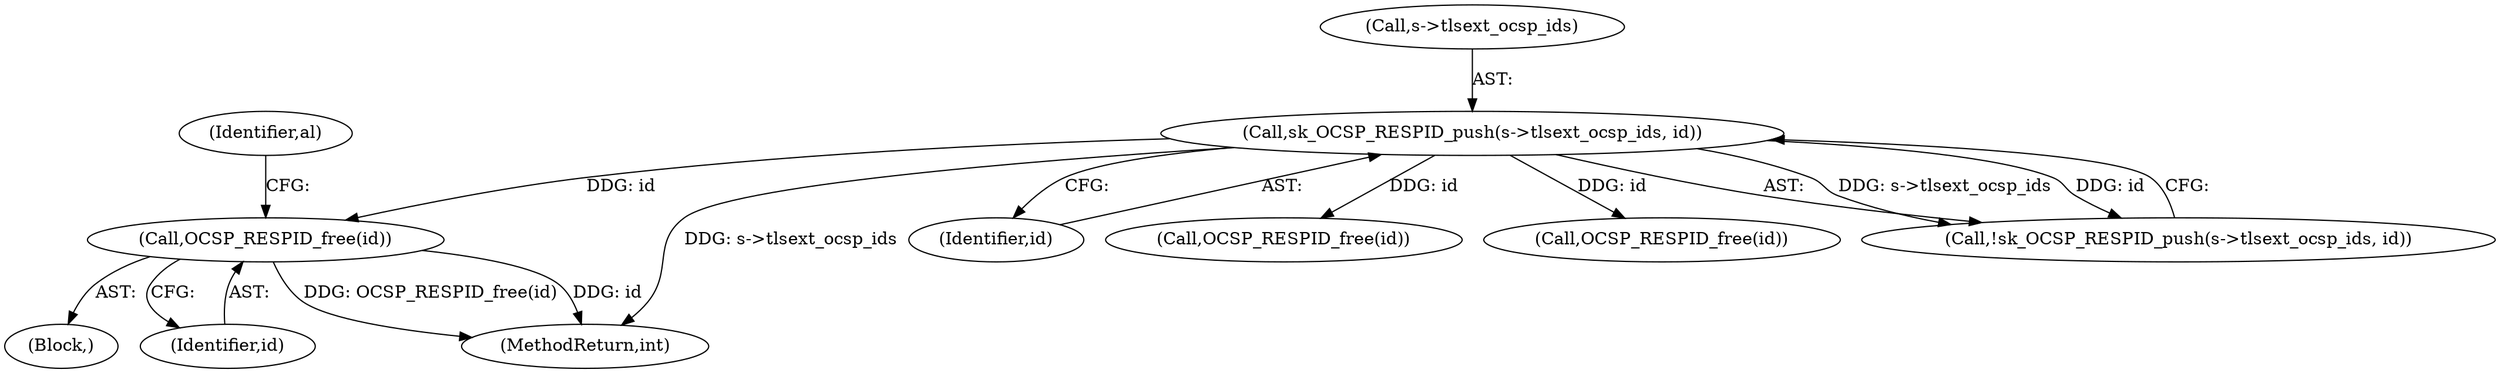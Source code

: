 digraph "0_openssl_2c0d295e26306e15a92eb23a84a1802005c1c137@API" {
"1001085" [label="(Call,OCSP_RESPID_free(id))"];
"1001079" [label="(Call,sk_OCSP_RESPID_push(s->tlsext_ocsp_ids, id))"];
"1001083" [label="(Identifier,id)"];
"1001084" [label="(Block,)"];
"1001079" [label="(Call,sk_OCSP_RESPID_push(s->tlsext_ocsp_ids, id))"];
"1001069" [label="(Call,OCSP_RESPID_free(id))"];
"1001085" [label="(Call,OCSP_RESPID_free(id))"];
"1001093" [label="(Call,OCSP_RESPID_free(id))"];
"1001080" [label="(Call,s->tlsext_ocsp_ids)"];
"1001086" [label="(Identifier,id)"];
"1001078" [label="(Call,!sk_OCSP_RESPID_push(s->tlsext_ocsp_ids, id))"];
"1001089" [label="(Identifier,al)"];
"1001283" [label="(MethodReturn,int)"];
"1001085" -> "1001084"  [label="AST: "];
"1001085" -> "1001086"  [label="CFG: "];
"1001086" -> "1001085"  [label="AST: "];
"1001089" -> "1001085"  [label="CFG: "];
"1001085" -> "1001283"  [label="DDG: OCSP_RESPID_free(id)"];
"1001085" -> "1001283"  [label="DDG: id"];
"1001079" -> "1001085"  [label="DDG: id"];
"1001079" -> "1001078"  [label="AST: "];
"1001079" -> "1001083"  [label="CFG: "];
"1001080" -> "1001079"  [label="AST: "];
"1001083" -> "1001079"  [label="AST: "];
"1001078" -> "1001079"  [label="CFG: "];
"1001079" -> "1001283"  [label="DDG: s->tlsext_ocsp_ids"];
"1001079" -> "1001069"  [label="DDG: id"];
"1001079" -> "1001078"  [label="DDG: s->tlsext_ocsp_ids"];
"1001079" -> "1001078"  [label="DDG: id"];
"1001079" -> "1001093"  [label="DDG: id"];
}
